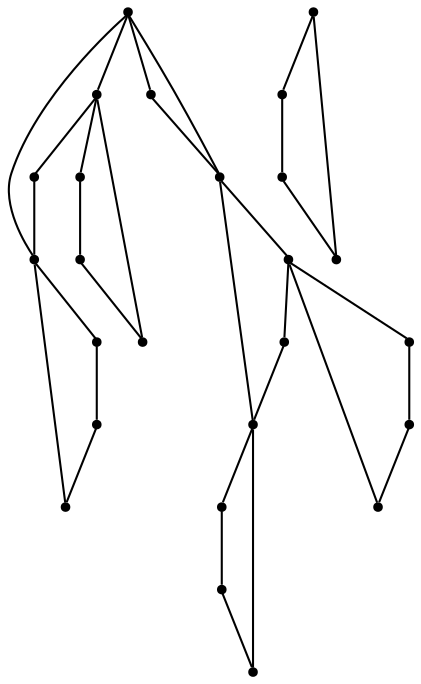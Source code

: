 graph {
  node [shape=point,comment="{\"directed\":false,\"doi\":\"10.1007/978-3-662-45803-7_40\",\"figure\":\"? (1)\"}"]

  v0 [pos="839.3342741859793,689.8428916948953"]
  v1 [pos="859.3487003385364,734.8748152345315"]
  v2 [pos="849.3415111213169,734.8748152345315"]
  v3 [pos="869.3559531799133,734.8748152345315"]
  v4 [pos="839.3343219040974,719.8627321917302"]
  v5 [pos="819.3198798455009,719.8668033341002"]
  v6 [pos="859.3487003385364,719.8668033341002"]
  v7 [pos="799.3054377869046,689.8512884260335"]
  v8 [pos="759.2765695757511,689.8469628372654"]
  v9 [pos="819.3198798455009,734.8748152345315"]
  v10 [pos="809.312627004124,734.8748152345315"]
  v11 [pos="829.3270690627205,734.8748152345315"]
  v12 [pos="779.2909957283081,734.8748152345315"]
  v13 [pos="769.2838065110886,734.8748152345315"]
  v14 [pos="789.298248569685,734.8748152345315"]
  v15 [pos="759.2765536697116,719.8627321917302"]
  v16 [pos="739.2621752352726,719.8668033341002"]
  v17 [pos="779.2909957283081,719.8668033341002"]
  v18 [pos="739.2621752352726,734.8748152345315"]
  v19 [pos="729.2549223938956,734.8748152345315"]
  v20 [pos="749.2693644524921,734.8748152345315"]
  v21 [pos="679.2188490594833,689.8512884260335"]
  v22 [pos="639.1900285664478,689.8512884260334"]
  v23 [pos="719.2477331766761,689.8512884260334"]
  v24 [pos="679.2188490594833,629.8197497171038"]

  v22 -- v24 [id="-2",pos="639.1900285664478,689.8512884260334 679.2188490594833,629.8197497171038 679.2188490594833,629.8197497171038 679.2188490594833,629.8197497171038"]
  v24 -- v23 [id="-3",pos="679.2188490594833,629.8197497171038 719.2477331766761,689.8512884260334 719.2477331766761,689.8512884260334 719.2477331766761,689.8512884260334"]
  v23 -- v21 [id="-4",pos="719.2477331766761,689.8512884260334 679.2188490594833,689.8512884260335 679.2188490594833,689.8512884260335 679.2188490594833,689.8512884260335"]
  v21 -- v22 [id="-5",pos="679.2188490594833,689.8512884260335 639.1900285664478,689.8512884260334 639.1900285664478,689.8512884260334 639.1900285664478,689.8512884260334"]
  v1 -- v2 [id="-6",pos="859.3487003385364,734.8748152345315 849.3415111213169,734.8748152345315 849.3415111213169,734.8748152345315 849.3415111213169,734.8748152345315"]
  v19 -- v16 [id="-7",pos="729.2549223938956,734.8748152345315 739.2621752352726,719.8668033341002 739.2621752352726,719.8668033341002 739.2621752352726,719.8668033341002"]
  v16 -- v20 [id="-8",pos="739.2621752352726,719.8668033341002 749.2693644524921,734.8748152345315 749.2693644524921,734.8748152345315 749.2693644524921,734.8748152345315"]
  v16 -- v8 [id="-9",pos="739.2621752352726,719.8668033341002 759.2765695757511,689.8469628372654 759.2765695757511,689.8469628372654 759.2765695757511,689.8469628372654"]
  v20 -- v18 [id="-10",pos="749.2693644524921,734.8748152345315 739.2621752352726,734.8748152345315 739.2621752352726,734.8748152345315 739.2621752352726,734.8748152345315"]
  v18 -- v19 [id="-11",pos="739.2621752352726,734.8748152345315 729.2549223938956,734.8748152345315 729.2549223938956,734.8748152345315 729.2549223938956,734.8748152345315"]
  v8 -- v0 [id="-12",pos="759.2765695757511,689.8469628372654 799.3054536929438,629.8198769403028 799.3054536929438,629.8198769403028 799.3054536929438,629.8198769403028 839.3342741859793,689.8428916948953 839.3342741859793,689.8428916948953 839.3342741859793,689.8428916948953"]
  v8 -- v17 [id="-13",pos="759.2765695757511,689.8469628372654 779.2909957283081,719.8668033341002 779.2909957283081,719.8668033341002 779.2909957283081,719.8668033341002"]
  v17 -- v14 [id="-14",pos="779.2909957283081,719.8668033341002 789.298248569685,734.8748152345315 789.298248569685,734.8748152345315 789.298248569685,734.8748152345315"]
  v17 -- v15 [id="-15",pos="779.2909957283081,719.8668033341002 759.2765536697116,719.8627321917302 759.2765536697116,719.8627321917302 759.2765536697116,719.8627321917302"]
  v15 -- v16 [id="-16",pos="759.2765536697116,719.8627321917302 739.2621752352726,719.8668033341002 739.2621752352726,719.8668033341002 739.2621752352726,719.8668033341002"]
  v14 -- v12 [id="-17",pos="789.298248569685,734.8748152345315 779.2909957283081,734.8748152345315 779.2909957283081,734.8748152345315 779.2909957283081,734.8748152345315"]
  v12 -- v13 [id="-18",pos="779.2909957283081,734.8748152345315 769.2838065110886,734.8748152345315 769.2838065110886,734.8748152345315 769.2838065110886,734.8748152345315"]
  v13 -- v17 [id="-20",pos="769.2838065110886,734.8748152345315 779.2909957283081,719.8668033341002 779.2909957283081,719.8668033341002 779.2909957283081,719.8668033341002"]
  v10 -- v5 [id="-21",pos="809.312627004124,734.8748152345315 819.3198798455009,719.8668033341002 819.3198798455009,719.8668033341002 819.3198798455009,719.8668033341002"]
  v5 -- v11 [id="-22",pos="819.3198798455009,719.8668033341002 829.3270690627205,734.8748152345315 829.3270690627205,734.8748152345315 829.3270690627205,734.8748152345315"]
  v5 -- v0 [id="-23",pos="819.3198798455009,719.8668033341002 839.3342741859793,689.8428916948953 839.3342741859793,689.8428916948953 839.3342741859793,689.8428916948953"]
  v11 -- v9 [id="-24",pos="829.3270690627205,734.8748152345315 819.3198798455009,734.8748152345315 819.3198798455009,734.8748152345315 819.3198798455009,734.8748152345315"]
  v9 -- v10 [id="-25",pos="819.3198798455009,734.8748152345315 809.312627004124,734.8748152345315 809.312627004124,734.8748152345315 809.312627004124,734.8748152345315"]
  v0 -- v7 [id="-26",pos="839.3342741859793,689.8428916948953 799.3054377869046,689.8512884260335 799.3054377869046,689.8512884260335 799.3054377869046,689.8512884260335"]
  v7 -- v8 [id="-27",pos="799.3054377869046,689.8512884260335 759.2765695757511,689.8469628372654 759.2765695757511,689.8469628372654 759.2765695757511,689.8469628372654"]
  v0 -- v6 [id="-28",pos="839.3342741859793,689.8428916948953 859.3487003385364,719.8668033341002 859.3487003385364,719.8668033341002 859.3487003385364,719.8668033341002"]
  v2 -- v6 [id="-29",pos="849.3415111213169,734.8748152345315 859.3487003385364,719.8668033341002 859.3487003385364,719.8668033341002 859.3487003385364,719.8668033341002"]
  v6 -- v3 [id="-30",pos="859.3487003385364,719.8668033341002 869.3559531799133,734.8748152345315 869.3559531799133,734.8748152345315 869.3559531799133,734.8748152345315"]
  v6 -- v4 [id="-31",pos="859.3487003385364,719.8668033341002 839.3343219040974,719.8627321917302 839.3343219040974,719.8627321917302 839.3343219040974,719.8627321917302"]
  v4 -- v5 [id="-32",pos="839.3343219040974,719.8627321917302 819.3198798455009,719.8668033341002 819.3198798455009,719.8668033341002 819.3198798455009,719.8668033341002"]
  v3 -- v1 [id="-33",pos="869.3559531799133,734.8748152345315 859.3487003385364,734.8748152345315 859.3487003385364,734.8748152345315 859.3487003385364,734.8748152345315"]
}